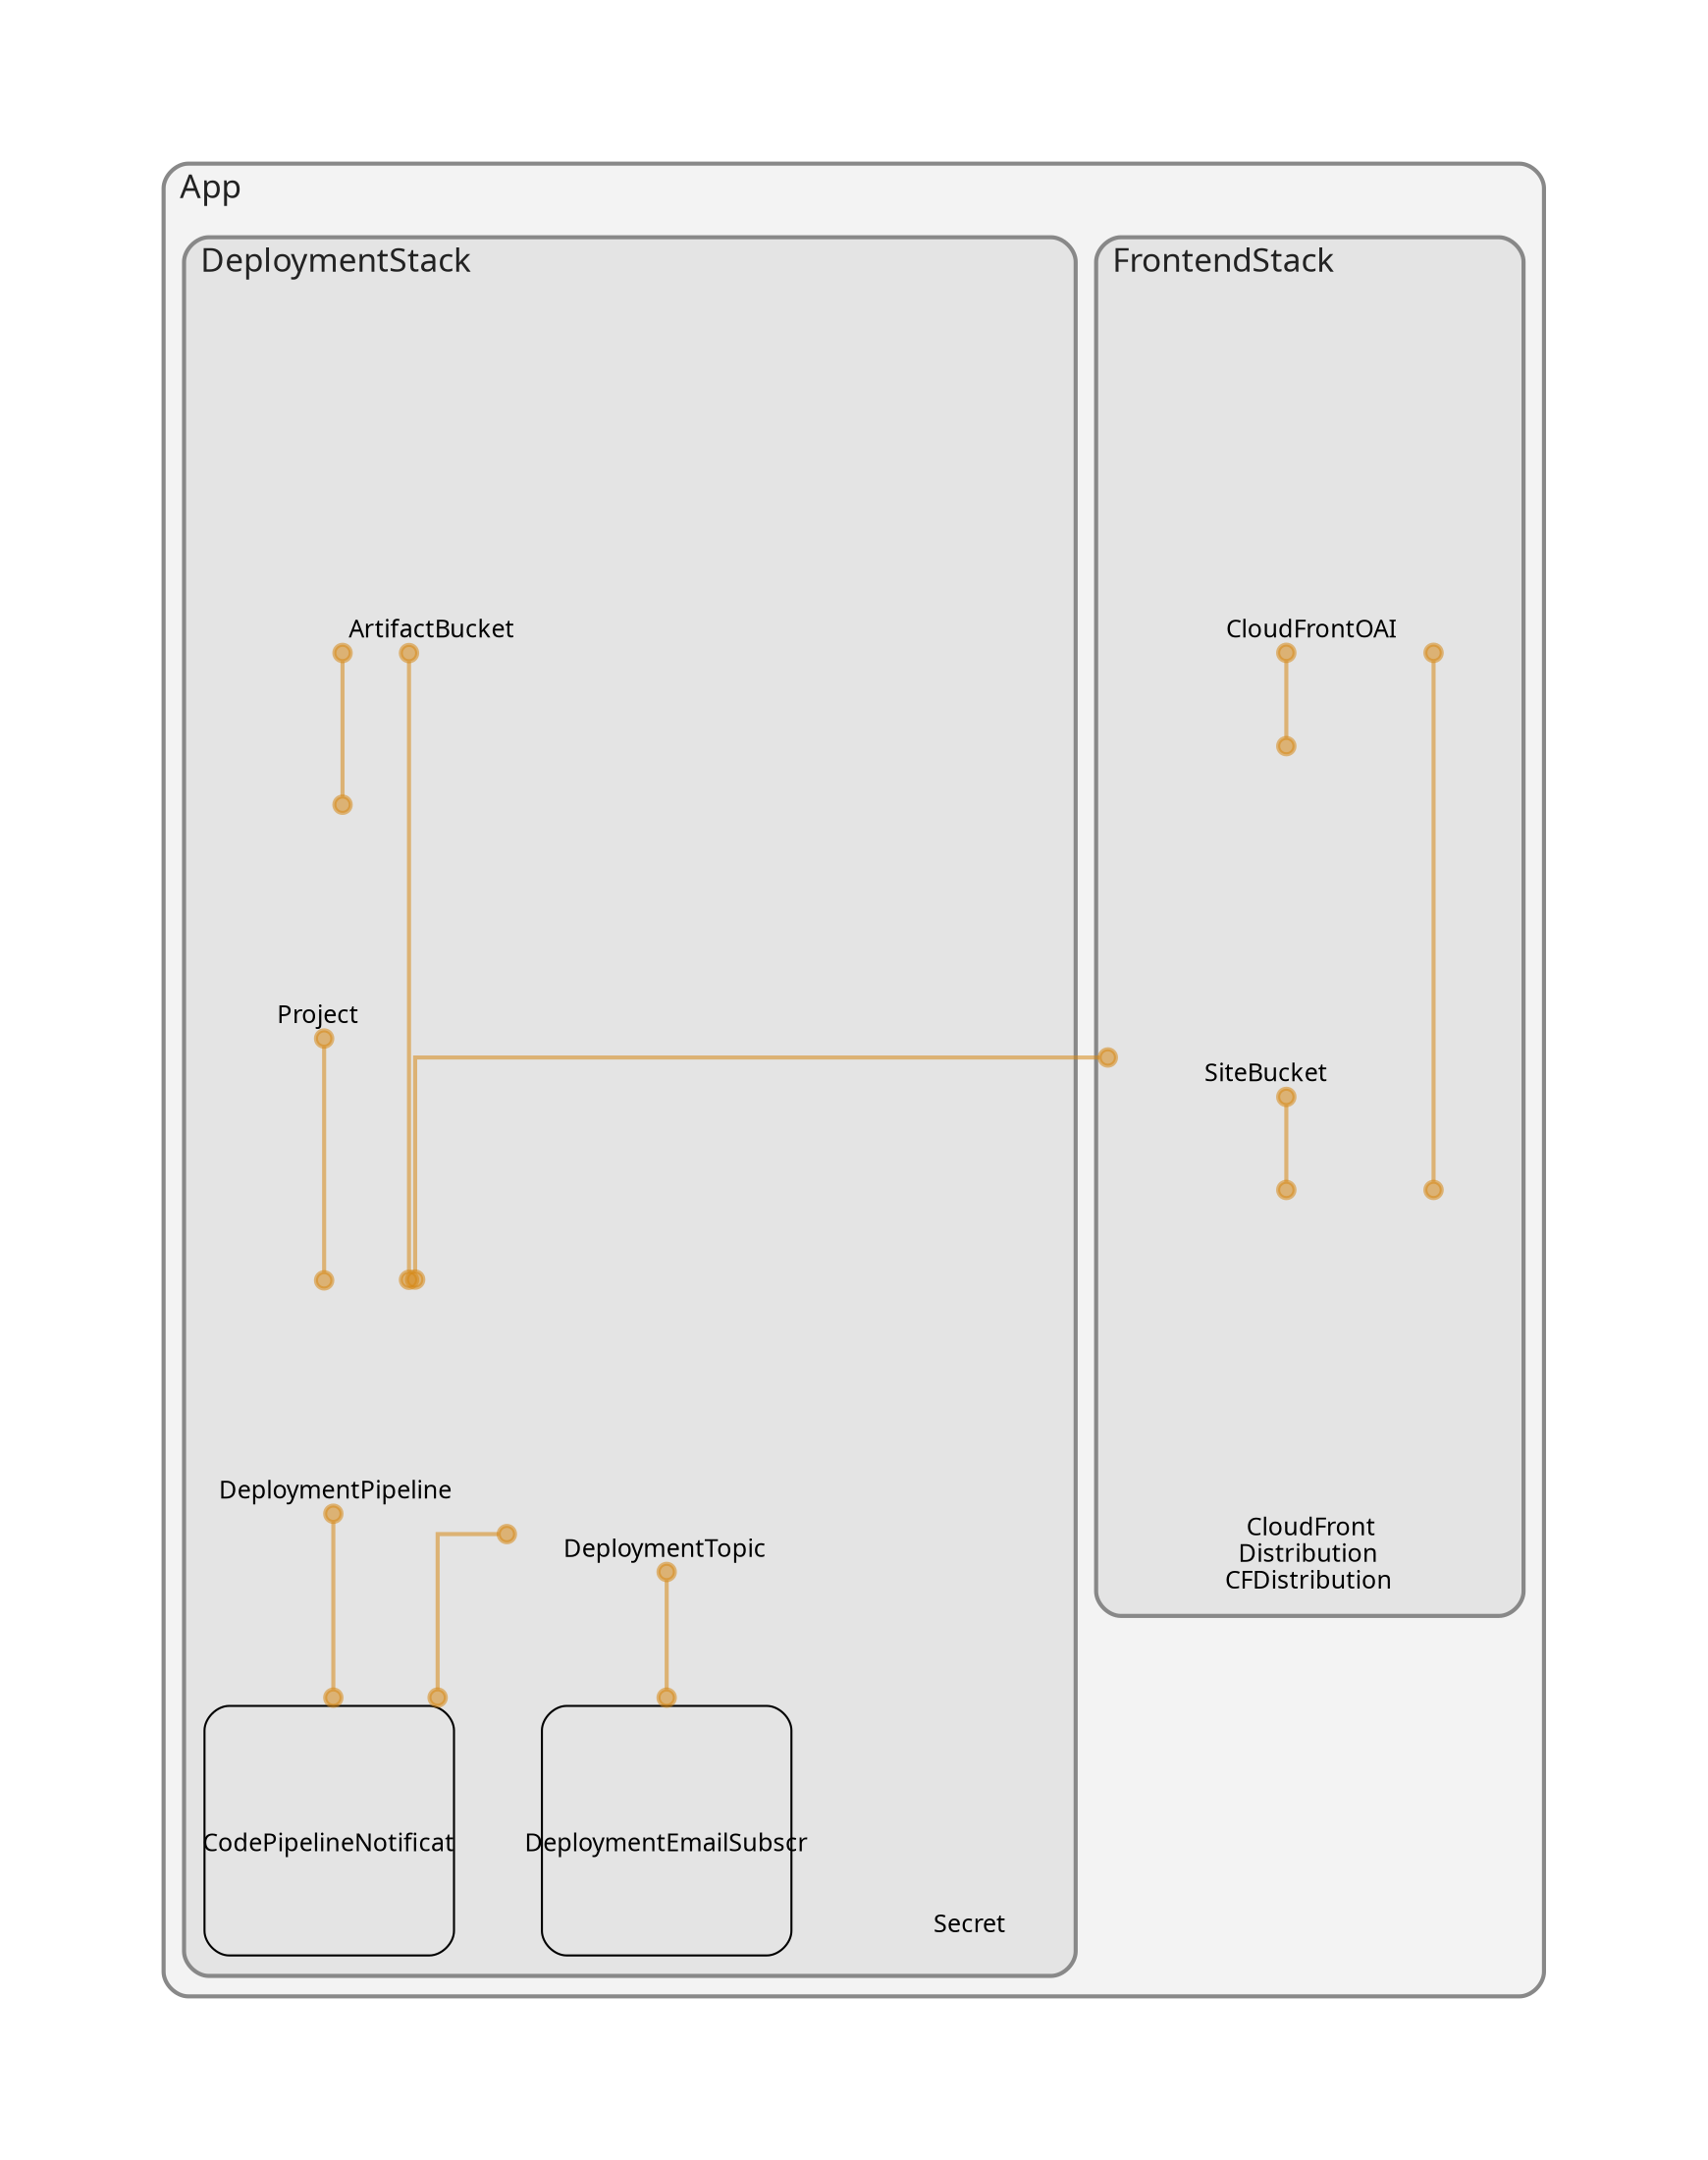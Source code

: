 digraph "Diagram" {
  splines = "ortho";
  pad = "1.0";
  nodesep = "0.60";
  ranksep = "0.75";
  fontname = "Sans-Serif";
  fontsize = "15";
  dpi = "200";
  rankdir = "BT";
  compound = "true";
  fontcolor = "#222222";
  edge [
    color = "#D5871488",
    penwidth = 2,
    arrowhead = "dot",
    arrowtail = "dot",
  ];
  node [
    shape = "box",
    style = "rounded",
    fixedsize = true,
    width = 1.7,
    height = 1.7,
    labelloc = "c",
    imagescale = true,
    fontname = "Sans-Serif",
    fontsize = 8,
    margin = 8,
  ];
  subgraph "App" {
    subgraph "cluster-SubGraph.App" {
      graph [
        label = "App",
        labelloc = "b",
        labeljust = "l",
        margin = "10",
        fontsize = "16",
        penwidth = "2",
        pencolor = "#888888",
        style = "filled,rounded",
        fillcolor = "#f3f3f3",
      ];
      subgraph "cluster-SubGraph.FrontendStack" {
        graph [
          label = "FrontendStack",
          labelloc = "b",
          labeljust = "l",
          margin = "10",
          fontsize = "16",
          penwidth = "2",
          pencolor = "#888888",
          style = "filled,rounded",
          fillcolor = "#e4e4e4",
        ];
        "FrontendStack/SiteBucket" [
          label = " SiteBucket",
          fontsize = 12,
          image = "/usr/local/lib/node_modules/cdk-dia/icons/aws/Service/Arch_Storage/64/Arch_Amazon-S3-Standard_64@5x.png",
          imagescale = "true",
          imagepos = "tc",
          penwidth = "0",
          shape = "node",
          fixedsize = "true",
          labelloc = "b",
          width = 2,
          height = 2.266,
        ];
        "FrontendStack/CloudFrontOAI" [
          label = " CloudFrontOAI",
          fontsize = 12,
          image = "/usr/local/lib/node_modules/cdk-dia/icons/aws/Resource/Res_Security-Identity-and-Compliance/Res_48_Dark/Res_AWS-Identity-Access-Management_Permissions_48_Dark_gen.png",
          imagescale = "true",
          imagepos = "tc",
          penwidth = "0",
          shape = "node",
          fixedsize = "true",
          labelloc = "b",
          width = 2,
          height = 2.266,
        ];
        "FrontendStack/SiteDistribution/CFDistribution" [
          label = " CloudFront\nDistribution\nCFDistribution",
          fontsize = 12,
          image = "/usr/local/lib/node_modules/cdk-dia/icons/aws/Service/Arch_Networking-Content/64/Arch_Amazon-CloudFront_64@5x.png",
          imagescale = "true",
          imagepos = "tc",
          penwidth = "0",
          shape = "node",
          fixedsize = "true",
          labelloc = "b",
          width = 2,
          height = 2.6979999999999995,
        ];
      }
      subgraph "cluster-SubGraph.DeploymentStack" {
        graph [
          label = "DeploymentStack",
          labelloc = "b",
          labeljust = "l",
          margin = "10",
          fontsize = "16",
          penwidth = "2",
          pencolor = "#888888",
          style = "filled,rounded",
          fillcolor = "#e4e4e4",
        ];
        "DeploymentStack/Project" [
          label = " Project",
          fontsize = 12,
          image = "/usr/local/lib/node_modules/cdk-dia/icons/aws/Service/Arch_Developer- Tools/64/Arch_Amazon-CodeBuild_64@5x.png",
          imagescale = "true",
          imagepos = "tc",
          penwidth = "0",
          shape = "node",
          fixedsize = "true",
          labelloc = "b",
          width = 1.2,
          height = 1.466,
        ];
        "DeploymentStack/Secret" [
          label = " Secret",
          fontsize = 12,
          image = "/usr/local/lib/node_modules/cdk-dia/icons/aws/Service/Arch_Security-Identity-Compliance/64/Arch_AWS-Secrets-Manager_64@5x.png",
          imagescale = "true",
          imagepos = "tc",
          penwidth = "0",
          shape = "node",
          fixedsize = "true",
          labelloc = "b",
          width = 1.2,
          height = 1.466,
        ];
        "DeploymentStack/ArtifactBucket" [
          label = " ArtifactBucket",
          fontsize = 12,
          image = "/usr/local/lib/node_modules/cdk-dia/icons/aws/Service/Arch_Storage/64/Arch_Amazon-S3-Standard_64@5x.png",
          imagescale = "true",
          imagepos = "tc",
          penwidth = "0",
          shape = "node",
          fixedsize = "true",
          labelloc = "b",
          width = 2,
          height = 2.266,
        ];
        "DeploymentStack/DeploymentPipeline" [
          label = " DeploymentPipeline",
          fontsize = 12,
          image = "/usr/local/lib/node_modules/cdk-dia/icons/aws/Service/Arch_Developer- Tools/64/Arch_AWS-CodePipeline_64@5x.png",
          imagescale = "true",
          imagepos = "tc",
          penwidth = "0",
          shape = "node",
          fixedsize = "true",
          labelloc = "b",
          width = 1.2,
          height = 1.466,
        ];
        "DeploymentStack/DeploymentTopic" [
          label = " DeploymentTopic",
          fontsize = 12,
          image = "/usr/local/lib/node_modules/cdk-dia/icons/aws/Service/Arch_App-Integration/Arch_64/Arch_AWS-Simple-Notification-Service_64@5x.png",
          imagescale = "true",
          imagepos = "tc",
          penwidth = "0",
          shape = "node",
          fixedsize = "true",
          labelloc = "b",
          width = 2,
          height = 2.266,
        ];
        "DeploymentStack/DeploymentEmailSubscription" [
          label = "\nDeploymentEmailSubscr",
          fontsize = 12,
        ];
        "DeploymentStack/CodePipelineNotifications" [
          label = "\nCodePipelineNotificat",
          fontsize = 12,
        ];
      }
    }
  }
  "FrontendStack/SiteBucket" -> "FrontendStack/CloudFrontOAI" [
    dir = "both",
  ];
  "FrontendStack/SiteDistribution/CFDistribution" -> "FrontendStack/SiteBucket" [
    dir = "both",
  ];
  "FrontendStack/SiteDistribution/CFDistribution" -> "FrontendStack/CloudFrontOAI" [
    dir = "both",
  ];
  "DeploymentStack/Project" -> "DeploymentStack/ArtifactBucket" [
    dir = "both",
  ];
  "DeploymentStack/DeploymentPipeline" -> "DeploymentStack/ArtifactBucket" [
    dir = "both",
  ];
  "DeploymentStack/DeploymentPipeline" -> "FrontendStack/SiteBucket" [
    dir = "both",
  ];
  "DeploymentStack/DeploymentPipeline" -> "DeploymentStack/Project" [
    dir = "both",
  ];
  "DeploymentStack/DeploymentEmailSubscription" -> "DeploymentStack/DeploymentTopic" [
    dir = "both",
  ];
  "DeploymentStack/CodePipelineNotifications" -> "DeploymentStack/DeploymentPipeline" [
    dir = "both",
  ];
  "DeploymentStack/CodePipelineNotifications" -> "DeploymentStack/DeploymentTopic" [
    dir = "both",
  ];
}